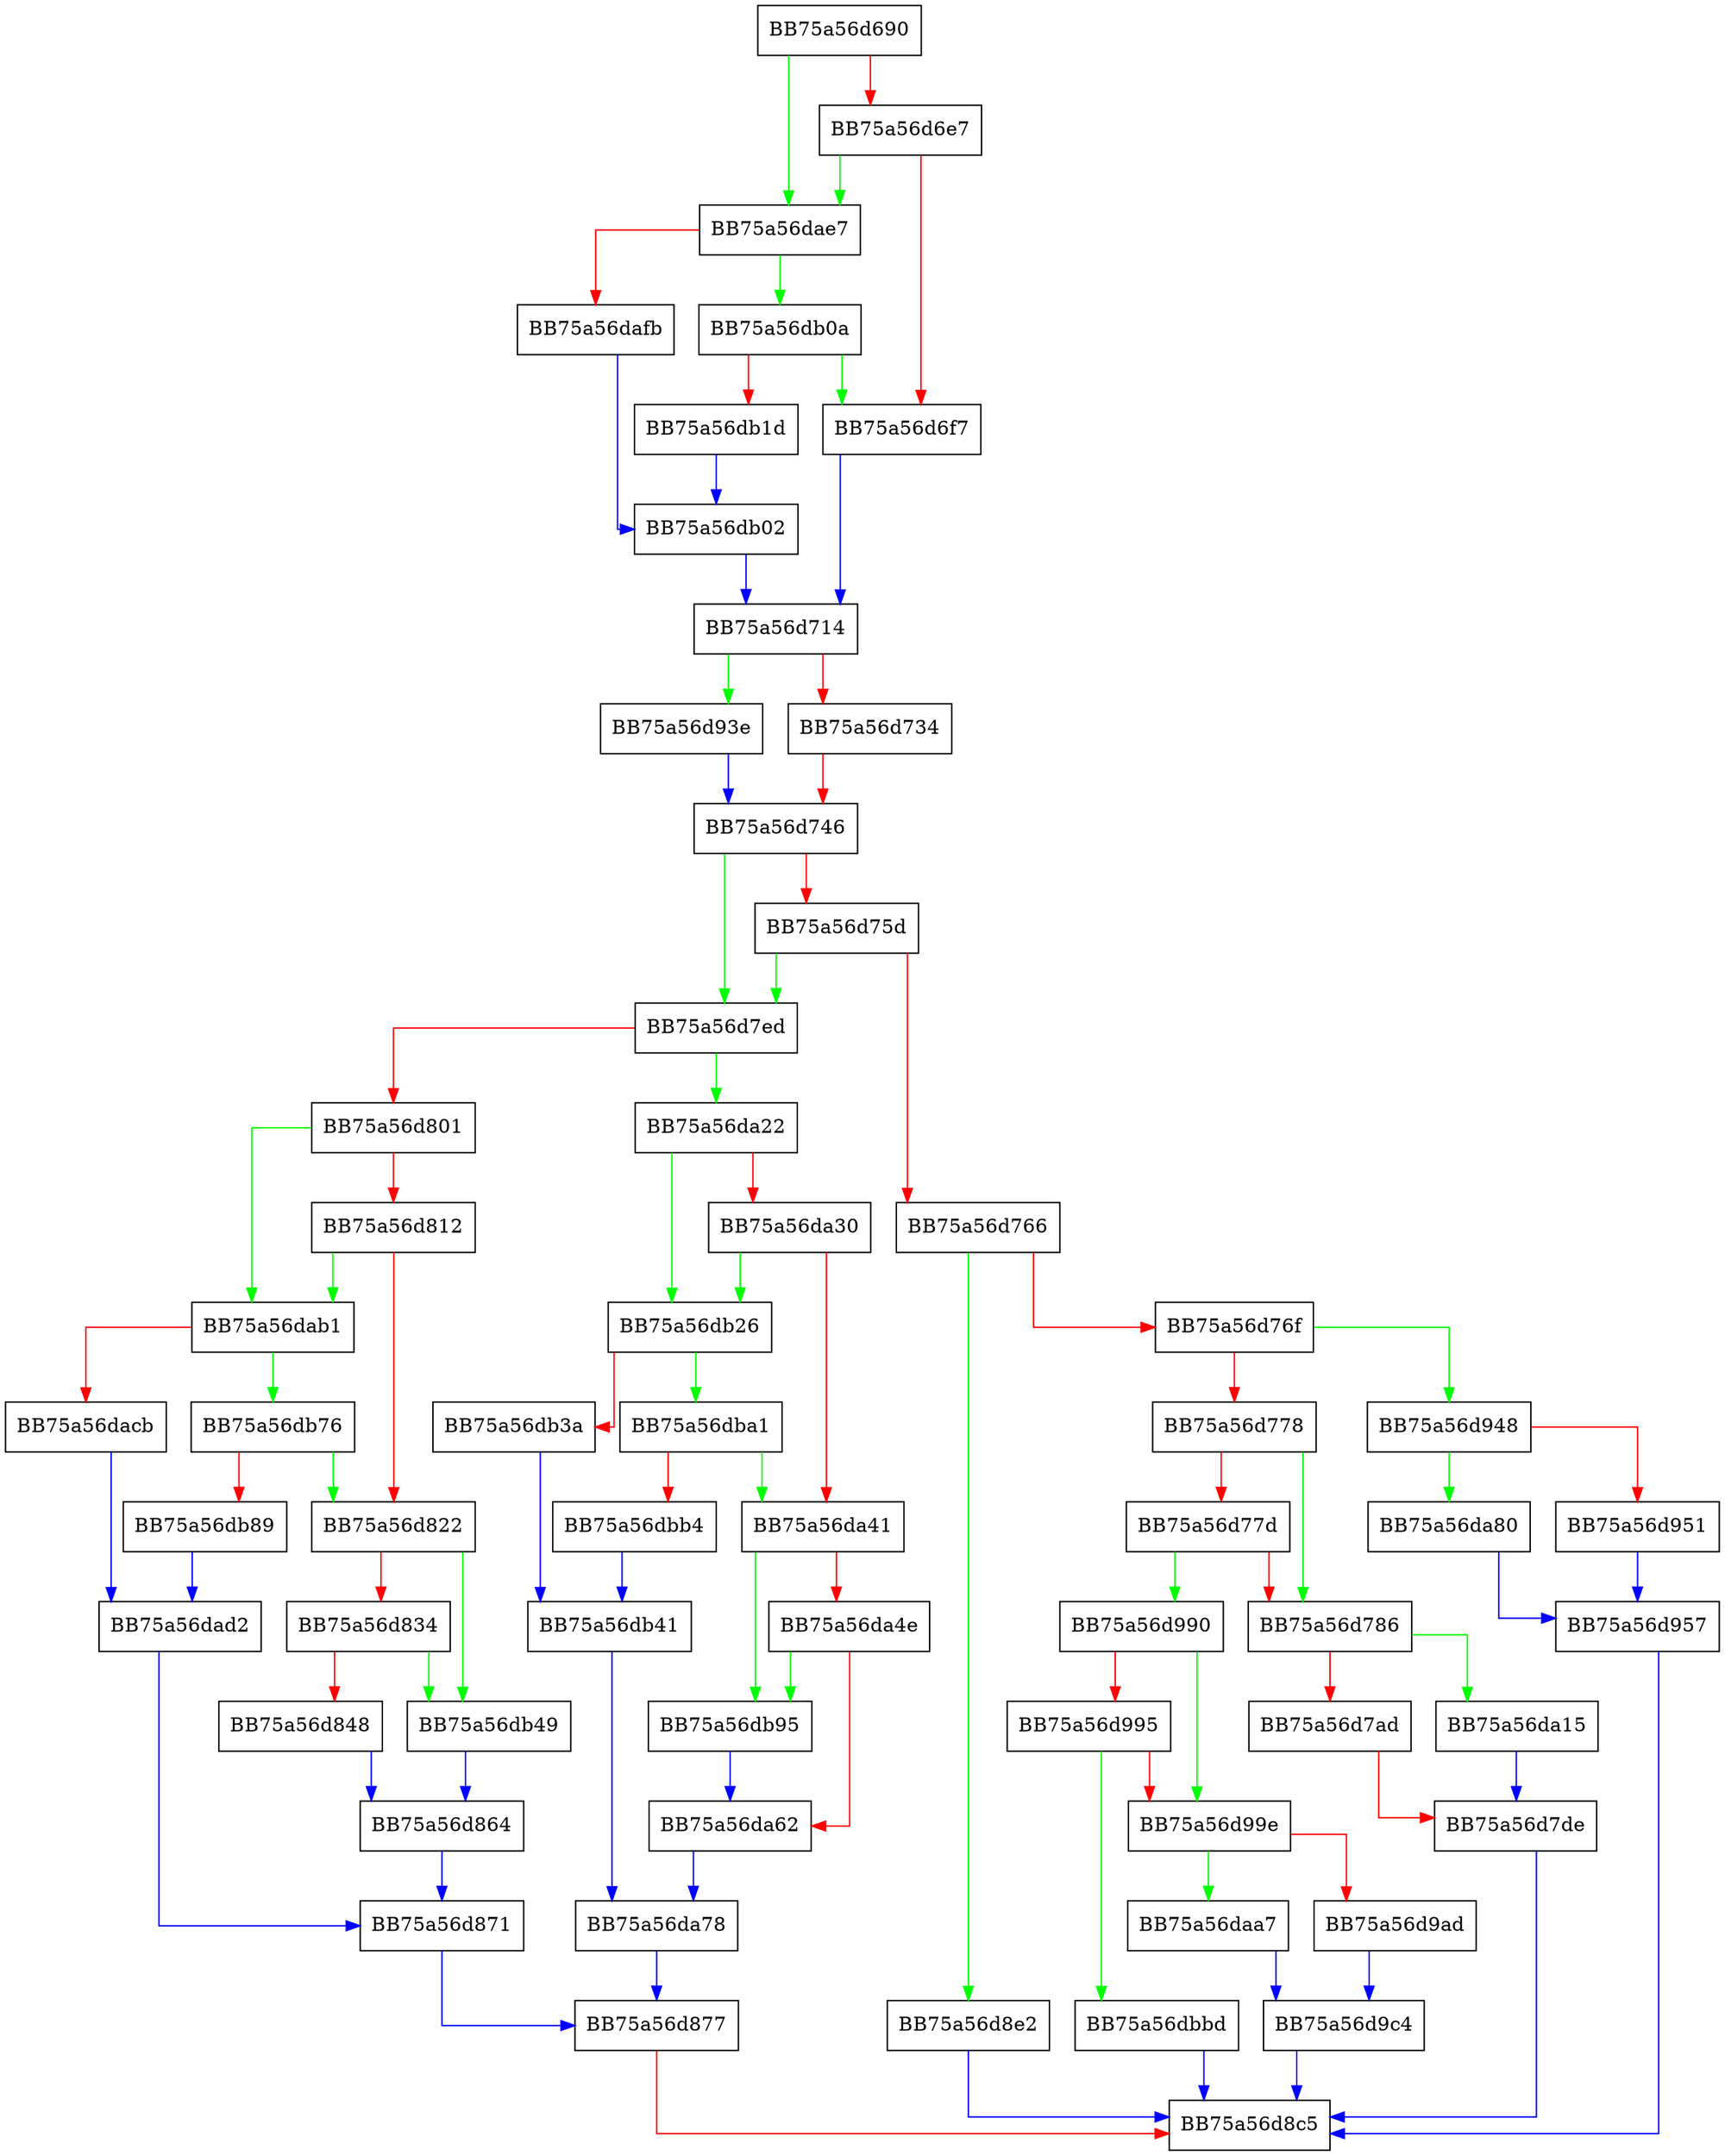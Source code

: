 digraph unary_grp3 {
  node [shape="box"];
  graph [splines=ortho];
  BB75a56d690 -> BB75a56dae7 [color="green"];
  BB75a56d690 -> BB75a56d6e7 [color="red"];
  BB75a56d6e7 -> BB75a56dae7 [color="green"];
  BB75a56d6e7 -> BB75a56d6f7 [color="red"];
  BB75a56d6f7 -> BB75a56d714 [color="blue"];
  BB75a56d714 -> BB75a56d93e [color="green"];
  BB75a56d714 -> BB75a56d734 [color="red"];
  BB75a56d734 -> BB75a56d746 [color="red"];
  BB75a56d746 -> BB75a56d7ed [color="green"];
  BB75a56d746 -> BB75a56d75d [color="red"];
  BB75a56d75d -> BB75a56d7ed [color="green"];
  BB75a56d75d -> BB75a56d766 [color="red"];
  BB75a56d766 -> BB75a56d8e2 [color="green"];
  BB75a56d766 -> BB75a56d76f [color="red"];
  BB75a56d76f -> BB75a56d948 [color="green"];
  BB75a56d76f -> BB75a56d778 [color="red"];
  BB75a56d778 -> BB75a56d786 [color="green"];
  BB75a56d778 -> BB75a56d77d [color="red"];
  BB75a56d77d -> BB75a56d990 [color="green"];
  BB75a56d77d -> BB75a56d786 [color="red"];
  BB75a56d786 -> BB75a56da15 [color="green"];
  BB75a56d786 -> BB75a56d7ad [color="red"];
  BB75a56d7ad -> BB75a56d7de [color="red"];
  BB75a56d7de -> BB75a56d8c5 [color="blue"];
  BB75a56d7ed -> BB75a56da22 [color="green"];
  BB75a56d7ed -> BB75a56d801 [color="red"];
  BB75a56d801 -> BB75a56dab1 [color="green"];
  BB75a56d801 -> BB75a56d812 [color="red"];
  BB75a56d812 -> BB75a56dab1 [color="green"];
  BB75a56d812 -> BB75a56d822 [color="red"];
  BB75a56d822 -> BB75a56db49 [color="green"];
  BB75a56d822 -> BB75a56d834 [color="red"];
  BB75a56d834 -> BB75a56db49 [color="green"];
  BB75a56d834 -> BB75a56d848 [color="red"];
  BB75a56d848 -> BB75a56d864 [color="blue"];
  BB75a56d864 -> BB75a56d871 [color="blue"];
  BB75a56d871 -> BB75a56d877 [color="blue"];
  BB75a56d877 -> BB75a56d8c5 [color="red"];
  BB75a56d8e2 -> BB75a56d8c5 [color="blue"];
  BB75a56d93e -> BB75a56d746 [color="blue"];
  BB75a56d948 -> BB75a56da80 [color="green"];
  BB75a56d948 -> BB75a56d951 [color="red"];
  BB75a56d951 -> BB75a56d957 [color="blue"];
  BB75a56d957 -> BB75a56d8c5 [color="blue"];
  BB75a56d990 -> BB75a56d99e [color="green"];
  BB75a56d990 -> BB75a56d995 [color="red"];
  BB75a56d995 -> BB75a56dbbd [color="green"];
  BB75a56d995 -> BB75a56d99e [color="red"];
  BB75a56d99e -> BB75a56daa7 [color="green"];
  BB75a56d99e -> BB75a56d9ad [color="red"];
  BB75a56d9ad -> BB75a56d9c4 [color="blue"];
  BB75a56d9c4 -> BB75a56d8c5 [color="blue"];
  BB75a56da15 -> BB75a56d7de [color="blue"];
  BB75a56da22 -> BB75a56db26 [color="green"];
  BB75a56da22 -> BB75a56da30 [color="red"];
  BB75a56da30 -> BB75a56db26 [color="green"];
  BB75a56da30 -> BB75a56da41 [color="red"];
  BB75a56da41 -> BB75a56db95 [color="green"];
  BB75a56da41 -> BB75a56da4e [color="red"];
  BB75a56da4e -> BB75a56db95 [color="green"];
  BB75a56da4e -> BB75a56da62 [color="red"];
  BB75a56da62 -> BB75a56da78 [color="blue"];
  BB75a56da78 -> BB75a56d877 [color="blue"];
  BB75a56da80 -> BB75a56d957 [color="blue"];
  BB75a56daa7 -> BB75a56d9c4 [color="blue"];
  BB75a56dab1 -> BB75a56db76 [color="green"];
  BB75a56dab1 -> BB75a56dacb [color="red"];
  BB75a56dacb -> BB75a56dad2 [color="blue"];
  BB75a56dad2 -> BB75a56d871 [color="blue"];
  BB75a56dae7 -> BB75a56db0a [color="green"];
  BB75a56dae7 -> BB75a56dafb [color="red"];
  BB75a56dafb -> BB75a56db02 [color="blue"];
  BB75a56db02 -> BB75a56d714 [color="blue"];
  BB75a56db0a -> BB75a56d6f7 [color="green"];
  BB75a56db0a -> BB75a56db1d [color="red"];
  BB75a56db1d -> BB75a56db02 [color="blue"];
  BB75a56db26 -> BB75a56dba1 [color="green"];
  BB75a56db26 -> BB75a56db3a [color="red"];
  BB75a56db3a -> BB75a56db41 [color="blue"];
  BB75a56db41 -> BB75a56da78 [color="blue"];
  BB75a56db49 -> BB75a56d864 [color="blue"];
  BB75a56db76 -> BB75a56d822 [color="green"];
  BB75a56db76 -> BB75a56db89 [color="red"];
  BB75a56db89 -> BB75a56dad2 [color="blue"];
  BB75a56db95 -> BB75a56da62 [color="blue"];
  BB75a56dba1 -> BB75a56da41 [color="green"];
  BB75a56dba1 -> BB75a56dbb4 [color="red"];
  BB75a56dbb4 -> BB75a56db41 [color="blue"];
  BB75a56dbbd -> BB75a56d8c5 [color="blue"];
}